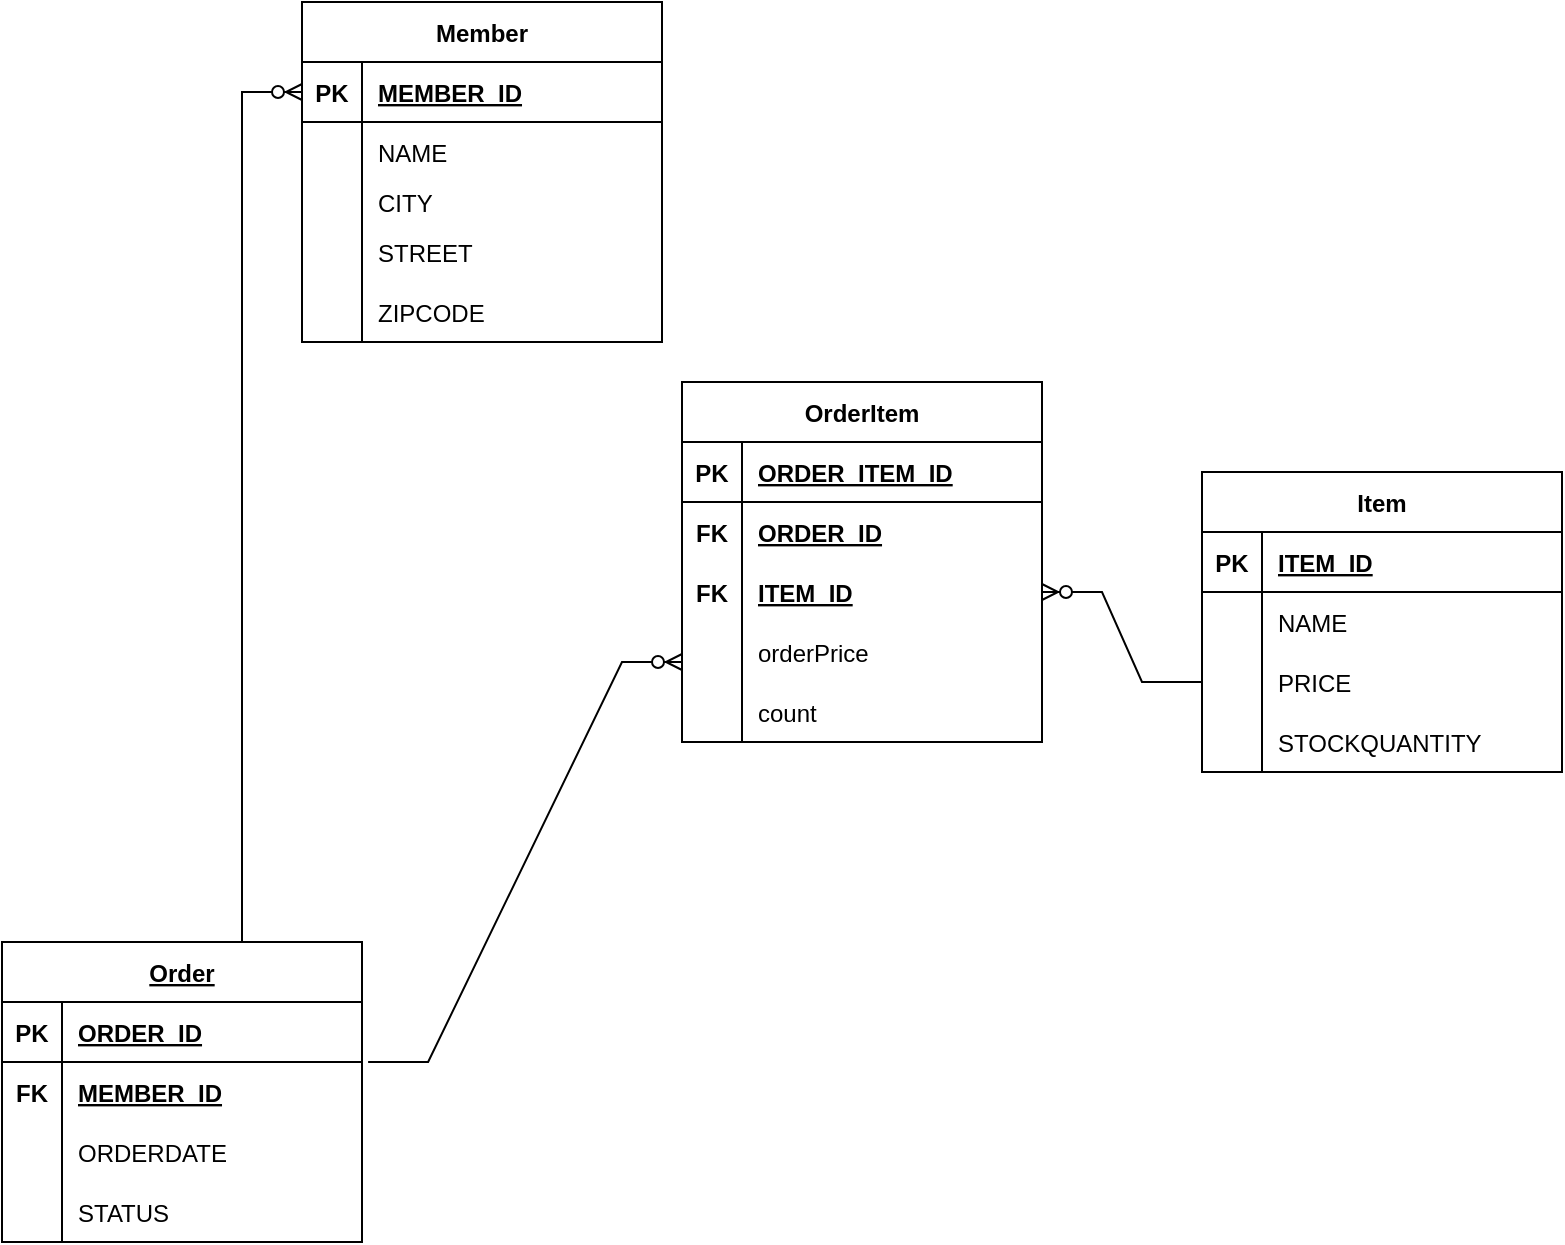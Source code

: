 <mxfile version="18.1.2" type="github">
  <diagram id="QHNj8uAAhanvFHb36Kav" name="Page-1">
    <mxGraphModel dx="898" dy="1346" grid="1" gridSize="10" guides="1" tooltips="1" connect="1" arrows="1" fold="1" page="1" pageScale="1" pageWidth="827" pageHeight="1169" math="0" shadow="0">
      <root>
        <mxCell id="0" />
        <mxCell id="1" parent="0" />
        <mxCell id="oqWy4kl2ONpvdoSyb5xP-1" value="Member" style="shape=table;startSize=30;container=1;collapsible=1;childLayout=tableLayout;fixedRows=1;rowLines=0;fontStyle=1;align=center;resizeLast=1;" vertex="1" parent="1">
          <mxGeometry x="160" y="10" width="180" height="170" as="geometry" />
        </mxCell>
        <mxCell id="oqWy4kl2ONpvdoSyb5xP-2" value="" style="shape=tableRow;horizontal=0;startSize=0;swimlaneHead=0;swimlaneBody=0;fillColor=none;collapsible=0;dropTarget=0;points=[[0,0.5],[1,0.5]];portConstraint=eastwest;top=0;left=0;right=0;bottom=1;" vertex="1" parent="oqWy4kl2ONpvdoSyb5xP-1">
          <mxGeometry y="30" width="180" height="30" as="geometry" />
        </mxCell>
        <mxCell id="oqWy4kl2ONpvdoSyb5xP-3" value="PK" style="shape=partialRectangle;connectable=0;fillColor=none;top=0;left=0;bottom=0;right=0;fontStyle=1;overflow=hidden;" vertex="1" parent="oqWy4kl2ONpvdoSyb5xP-2">
          <mxGeometry width="30" height="30" as="geometry">
            <mxRectangle width="30" height="30" as="alternateBounds" />
          </mxGeometry>
        </mxCell>
        <mxCell id="oqWy4kl2ONpvdoSyb5xP-4" value="MEMBER_ID" style="shape=partialRectangle;connectable=0;fillColor=none;top=0;left=0;bottom=0;right=0;align=left;spacingLeft=6;fontStyle=5;overflow=hidden;" vertex="1" parent="oqWy4kl2ONpvdoSyb5xP-2">
          <mxGeometry x="30" width="150" height="30" as="geometry">
            <mxRectangle width="150" height="30" as="alternateBounds" />
          </mxGeometry>
        </mxCell>
        <mxCell id="oqWy4kl2ONpvdoSyb5xP-5" value="" style="shape=tableRow;horizontal=0;startSize=0;swimlaneHead=0;swimlaneBody=0;fillColor=none;collapsible=0;dropTarget=0;points=[[0,0.5],[1,0.5]];portConstraint=eastwest;top=0;left=0;right=0;bottom=0;" vertex="1" parent="oqWy4kl2ONpvdoSyb5xP-1">
          <mxGeometry y="60" width="180" height="30" as="geometry" />
        </mxCell>
        <mxCell id="oqWy4kl2ONpvdoSyb5xP-6" value="" style="shape=partialRectangle;connectable=0;fillColor=none;top=0;left=0;bottom=0;right=0;editable=1;overflow=hidden;" vertex="1" parent="oqWy4kl2ONpvdoSyb5xP-5">
          <mxGeometry width="30" height="30" as="geometry">
            <mxRectangle width="30" height="30" as="alternateBounds" />
          </mxGeometry>
        </mxCell>
        <mxCell id="oqWy4kl2ONpvdoSyb5xP-7" value="NAME" style="shape=partialRectangle;connectable=0;fillColor=none;top=0;left=0;bottom=0;right=0;align=left;spacingLeft=6;overflow=hidden;" vertex="1" parent="oqWy4kl2ONpvdoSyb5xP-5">
          <mxGeometry x="30" width="150" height="30" as="geometry">
            <mxRectangle width="150" height="30" as="alternateBounds" />
          </mxGeometry>
        </mxCell>
        <mxCell id="oqWy4kl2ONpvdoSyb5xP-8" value="" style="shape=tableRow;horizontal=0;startSize=0;swimlaneHead=0;swimlaneBody=0;fillColor=none;collapsible=0;dropTarget=0;points=[[0,0.5],[1,0.5]];portConstraint=eastwest;top=0;left=0;right=0;bottom=0;" vertex="1" parent="oqWy4kl2ONpvdoSyb5xP-1">
          <mxGeometry y="90" width="180" height="20" as="geometry" />
        </mxCell>
        <mxCell id="oqWy4kl2ONpvdoSyb5xP-9" value="" style="shape=partialRectangle;connectable=0;fillColor=none;top=0;left=0;bottom=0;right=0;editable=1;overflow=hidden;" vertex="1" parent="oqWy4kl2ONpvdoSyb5xP-8">
          <mxGeometry width="30" height="20" as="geometry">
            <mxRectangle width="30" height="20" as="alternateBounds" />
          </mxGeometry>
        </mxCell>
        <mxCell id="oqWy4kl2ONpvdoSyb5xP-10" value="CITY" style="shape=partialRectangle;connectable=0;fillColor=none;top=0;left=0;bottom=0;right=0;align=left;spacingLeft=6;overflow=hidden;" vertex="1" parent="oqWy4kl2ONpvdoSyb5xP-8">
          <mxGeometry x="30" width="150" height="20" as="geometry">
            <mxRectangle width="150" height="20" as="alternateBounds" />
          </mxGeometry>
        </mxCell>
        <mxCell id="oqWy4kl2ONpvdoSyb5xP-11" value="" style="shape=tableRow;horizontal=0;startSize=0;swimlaneHead=0;swimlaneBody=0;fillColor=none;collapsible=0;dropTarget=0;points=[[0,0.5],[1,0.5]];portConstraint=eastwest;top=0;left=0;right=0;bottom=0;" vertex="1" parent="oqWy4kl2ONpvdoSyb5xP-1">
          <mxGeometry y="110" width="180" height="30" as="geometry" />
        </mxCell>
        <mxCell id="oqWy4kl2ONpvdoSyb5xP-12" value="" style="shape=partialRectangle;connectable=0;fillColor=none;top=0;left=0;bottom=0;right=0;editable=1;overflow=hidden;" vertex="1" parent="oqWy4kl2ONpvdoSyb5xP-11">
          <mxGeometry width="30" height="30" as="geometry">
            <mxRectangle width="30" height="30" as="alternateBounds" />
          </mxGeometry>
        </mxCell>
        <mxCell id="oqWy4kl2ONpvdoSyb5xP-13" value="STREET" style="shape=partialRectangle;connectable=0;fillColor=none;top=0;left=0;bottom=0;right=0;align=left;spacingLeft=6;overflow=hidden;" vertex="1" parent="oqWy4kl2ONpvdoSyb5xP-11">
          <mxGeometry x="30" width="150" height="30" as="geometry">
            <mxRectangle width="150" height="30" as="alternateBounds" />
          </mxGeometry>
        </mxCell>
        <mxCell id="oqWy4kl2ONpvdoSyb5xP-55" value="" style="shape=tableRow;horizontal=0;startSize=0;swimlaneHead=0;swimlaneBody=0;fillColor=none;collapsible=0;dropTarget=0;points=[[0,0.5],[1,0.5]];portConstraint=eastwest;top=0;left=0;right=0;bottom=0;" vertex="1" parent="oqWy4kl2ONpvdoSyb5xP-1">
          <mxGeometry y="140" width="180" height="30" as="geometry" />
        </mxCell>
        <mxCell id="oqWy4kl2ONpvdoSyb5xP-56" value="" style="shape=partialRectangle;connectable=0;fillColor=none;top=0;left=0;bottom=0;right=0;editable=1;overflow=hidden;" vertex="1" parent="oqWy4kl2ONpvdoSyb5xP-55">
          <mxGeometry width="30" height="30" as="geometry">
            <mxRectangle width="30" height="30" as="alternateBounds" />
          </mxGeometry>
        </mxCell>
        <mxCell id="oqWy4kl2ONpvdoSyb5xP-57" value="ZIPCODE" style="shape=partialRectangle;connectable=0;fillColor=none;top=0;left=0;bottom=0;right=0;align=left;spacingLeft=6;overflow=hidden;" vertex="1" parent="oqWy4kl2ONpvdoSyb5xP-55">
          <mxGeometry x="30" width="150" height="30" as="geometry">
            <mxRectangle width="150" height="30" as="alternateBounds" />
          </mxGeometry>
        </mxCell>
        <mxCell id="oqWy4kl2ONpvdoSyb5xP-14" value="Order" style="shape=table;startSize=30;container=1;collapsible=1;childLayout=tableLayout;fixedRows=1;rowLines=0;fontStyle=5;align=center;resizeLast=1;" vertex="1" parent="1">
          <mxGeometry x="10" y="480" width="180" height="150" as="geometry" />
        </mxCell>
        <mxCell id="oqWy4kl2ONpvdoSyb5xP-15" value="" style="shape=tableRow;horizontal=0;startSize=0;swimlaneHead=0;swimlaneBody=0;fillColor=none;collapsible=0;dropTarget=0;points=[[0,0.5],[1,0.5]];portConstraint=eastwest;top=0;left=0;right=0;bottom=1;" vertex="1" parent="oqWy4kl2ONpvdoSyb5xP-14">
          <mxGeometry y="30" width="180" height="30" as="geometry" />
        </mxCell>
        <mxCell id="oqWy4kl2ONpvdoSyb5xP-16" value="PK" style="shape=partialRectangle;connectable=0;fillColor=none;top=0;left=0;bottom=0;right=0;fontStyle=1;overflow=hidden;" vertex="1" parent="oqWy4kl2ONpvdoSyb5xP-15">
          <mxGeometry width="30" height="30" as="geometry">
            <mxRectangle width="30" height="30" as="alternateBounds" />
          </mxGeometry>
        </mxCell>
        <mxCell id="oqWy4kl2ONpvdoSyb5xP-17" value="ORDER_ID" style="shape=partialRectangle;connectable=0;fillColor=none;top=0;left=0;bottom=0;right=0;align=left;spacingLeft=6;fontStyle=5;overflow=hidden;" vertex="1" parent="oqWy4kl2ONpvdoSyb5xP-15">
          <mxGeometry x="30" width="150" height="30" as="geometry">
            <mxRectangle width="150" height="30" as="alternateBounds" />
          </mxGeometry>
        </mxCell>
        <mxCell id="oqWy4kl2ONpvdoSyb5xP-18" value="" style="shape=tableRow;horizontal=0;startSize=0;swimlaneHead=0;swimlaneBody=0;fillColor=none;collapsible=0;dropTarget=0;points=[[0,0.5],[1,0.5]];portConstraint=eastwest;top=0;left=0;right=0;bottom=0;" vertex="1" parent="oqWy4kl2ONpvdoSyb5xP-14">
          <mxGeometry y="60" width="180" height="30" as="geometry" />
        </mxCell>
        <mxCell id="oqWy4kl2ONpvdoSyb5xP-19" value="FK" style="shape=partialRectangle;connectable=0;fillColor=none;top=0;left=0;bottom=0;right=0;editable=1;overflow=hidden;fontStyle=1" vertex="1" parent="oqWy4kl2ONpvdoSyb5xP-18">
          <mxGeometry width="30" height="30" as="geometry">
            <mxRectangle width="30" height="30" as="alternateBounds" />
          </mxGeometry>
        </mxCell>
        <mxCell id="oqWy4kl2ONpvdoSyb5xP-20" value="MEMBER_ID" style="shape=partialRectangle;connectable=0;fillColor=none;top=0;left=0;bottom=0;right=0;align=left;spacingLeft=6;overflow=hidden;fontStyle=5" vertex="1" parent="oqWy4kl2ONpvdoSyb5xP-18">
          <mxGeometry x="30" width="150" height="30" as="geometry">
            <mxRectangle width="150" height="30" as="alternateBounds" />
          </mxGeometry>
        </mxCell>
        <mxCell id="oqWy4kl2ONpvdoSyb5xP-21" value="" style="shape=tableRow;horizontal=0;startSize=0;swimlaneHead=0;swimlaneBody=0;fillColor=none;collapsible=0;dropTarget=0;points=[[0,0.5],[1,0.5]];portConstraint=eastwest;top=0;left=0;right=0;bottom=0;" vertex="1" parent="oqWy4kl2ONpvdoSyb5xP-14">
          <mxGeometry y="90" width="180" height="30" as="geometry" />
        </mxCell>
        <mxCell id="oqWy4kl2ONpvdoSyb5xP-22" value="" style="shape=partialRectangle;connectable=0;fillColor=none;top=0;left=0;bottom=0;right=0;editable=1;overflow=hidden;" vertex="1" parent="oqWy4kl2ONpvdoSyb5xP-21">
          <mxGeometry width="30" height="30" as="geometry">
            <mxRectangle width="30" height="30" as="alternateBounds" />
          </mxGeometry>
        </mxCell>
        <mxCell id="oqWy4kl2ONpvdoSyb5xP-23" value="ORDERDATE" style="shape=partialRectangle;connectable=0;fillColor=none;top=0;left=0;bottom=0;right=0;align=left;spacingLeft=6;overflow=hidden;" vertex="1" parent="oqWy4kl2ONpvdoSyb5xP-21">
          <mxGeometry x="30" width="150" height="30" as="geometry">
            <mxRectangle width="150" height="30" as="alternateBounds" />
          </mxGeometry>
        </mxCell>
        <mxCell id="oqWy4kl2ONpvdoSyb5xP-24" value="" style="shape=tableRow;horizontal=0;startSize=0;swimlaneHead=0;swimlaneBody=0;fillColor=none;collapsible=0;dropTarget=0;points=[[0,0.5],[1,0.5]];portConstraint=eastwest;top=0;left=0;right=0;bottom=0;" vertex="1" parent="oqWy4kl2ONpvdoSyb5xP-14">
          <mxGeometry y="120" width="180" height="30" as="geometry" />
        </mxCell>
        <mxCell id="oqWy4kl2ONpvdoSyb5xP-25" value="" style="shape=partialRectangle;connectable=0;fillColor=none;top=0;left=0;bottom=0;right=0;editable=1;overflow=hidden;" vertex="1" parent="oqWy4kl2ONpvdoSyb5xP-24">
          <mxGeometry width="30" height="30" as="geometry">
            <mxRectangle width="30" height="30" as="alternateBounds" />
          </mxGeometry>
        </mxCell>
        <mxCell id="oqWy4kl2ONpvdoSyb5xP-26" value="STATUS" style="shape=partialRectangle;connectable=0;fillColor=none;top=0;left=0;bottom=0;right=0;align=left;spacingLeft=6;overflow=hidden;" vertex="1" parent="oqWy4kl2ONpvdoSyb5xP-24">
          <mxGeometry x="30" width="150" height="30" as="geometry">
            <mxRectangle width="150" height="30" as="alternateBounds" />
          </mxGeometry>
        </mxCell>
        <mxCell id="oqWy4kl2ONpvdoSyb5xP-27" value="OrderItem" style="shape=table;startSize=30;container=1;collapsible=1;childLayout=tableLayout;fixedRows=1;rowLines=0;fontStyle=1;align=center;resizeLast=1;" vertex="1" parent="1">
          <mxGeometry x="350" y="200" width="180" height="180" as="geometry" />
        </mxCell>
        <mxCell id="oqWy4kl2ONpvdoSyb5xP-28" value="" style="shape=tableRow;horizontal=0;startSize=0;swimlaneHead=0;swimlaneBody=0;fillColor=none;collapsible=0;dropTarget=0;points=[[0,0.5],[1,0.5]];portConstraint=eastwest;top=0;left=0;right=0;bottom=1;" vertex="1" parent="oqWy4kl2ONpvdoSyb5xP-27">
          <mxGeometry y="30" width="180" height="30" as="geometry" />
        </mxCell>
        <mxCell id="oqWy4kl2ONpvdoSyb5xP-29" value="PK" style="shape=partialRectangle;connectable=0;fillColor=none;top=0;left=0;bottom=0;right=0;fontStyle=1;overflow=hidden;" vertex="1" parent="oqWy4kl2ONpvdoSyb5xP-28">
          <mxGeometry width="30" height="30" as="geometry">
            <mxRectangle width="30" height="30" as="alternateBounds" />
          </mxGeometry>
        </mxCell>
        <mxCell id="oqWy4kl2ONpvdoSyb5xP-30" value="ORDER_ITEM_ID" style="shape=partialRectangle;connectable=0;fillColor=none;top=0;left=0;bottom=0;right=0;align=left;spacingLeft=6;fontStyle=5;overflow=hidden;" vertex="1" parent="oqWy4kl2ONpvdoSyb5xP-28">
          <mxGeometry x="30" width="150" height="30" as="geometry">
            <mxRectangle width="150" height="30" as="alternateBounds" />
          </mxGeometry>
        </mxCell>
        <mxCell id="oqWy4kl2ONpvdoSyb5xP-31" value="" style="shape=tableRow;horizontal=0;startSize=0;swimlaneHead=0;swimlaneBody=0;fillColor=none;collapsible=0;dropTarget=0;points=[[0,0.5],[1,0.5]];portConstraint=eastwest;top=0;left=0;right=0;bottom=0;" vertex="1" parent="oqWy4kl2ONpvdoSyb5xP-27">
          <mxGeometry y="60" width="180" height="30" as="geometry" />
        </mxCell>
        <mxCell id="oqWy4kl2ONpvdoSyb5xP-32" value="FK" style="shape=partialRectangle;connectable=0;fillColor=none;top=0;left=0;bottom=0;right=0;editable=1;overflow=hidden;fontStyle=1" vertex="1" parent="oqWy4kl2ONpvdoSyb5xP-31">
          <mxGeometry width="30" height="30" as="geometry">
            <mxRectangle width="30" height="30" as="alternateBounds" />
          </mxGeometry>
        </mxCell>
        <mxCell id="oqWy4kl2ONpvdoSyb5xP-33" value="ORDER_ID" style="shape=partialRectangle;connectable=0;fillColor=none;top=0;left=0;bottom=0;right=0;align=left;spacingLeft=6;overflow=hidden;fontStyle=5" vertex="1" parent="oqWy4kl2ONpvdoSyb5xP-31">
          <mxGeometry x="30" width="150" height="30" as="geometry">
            <mxRectangle width="150" height="30" as="alternateBounds" />
          </mxGeometry>
        </mxCell>
        <mxCell id="oqWy4kl2ONpvdoSyb5xP-34" value="" style="shape=tableRow;horizontal=0;startSize=0;swimlaneHead=0;swimlaneBody=0;fillColor=none;collapsible=0;dropTarget=0;points=[[0,0.5],[1,0.5]];portConstraint=eastwest;top=0;left=0;right=0;bottom=0;" vertex="1" parent="oqWy4kl2ONpvdoSyb5xP-27">
          <mxGeometry y="90" width="180" height="30" as="geometry" />
        </mxCell>
        <mxCell id="oqWy4kl2ONpvdoSyb5xP-35" value="FK" style="shape=partialRectangle;connectable=0;fillColor=none;top=0;left=0;bottom=0;right=0;editable=1;overflow=hidden;fontStyle=1" vertex="1" parent="oqWy4kl2ONpvdoSyb5xP-34">
          <mxGeometry width="30" height="30" as="geometry">
            <mxRectangle width="30" height="30" as="alternateBounds" />
          </mxGeometry>
        </mxCell>
        <mxCell id="oqWy4kl2ONpvdoSyb5xP-36" value="ITEM_ID" style="shape=partialRectangle;connectable=0;fillColor=none;top=0;left=0;bottom=0;right=0;align=left;spacingLeft=6;overflow=hidden;fontStyle=5" vertex="1" parent="oqWy4kl2ONpvdoSyb5xP-34">
          <mxGeometry x="30" width="150" height="30" as="geometry">
            <mxRectangle width="150" height="30" as="alternateBounds" />
          </mxGeometry>
        </mxCell>
        <mxCell id="oqWy4kl2ONpvdoSyb5xP-37" value="" style="shape=tableRow;horizontal=0;startSize=0;swimlaneHead=0;swimlaneBody=0;fillColor=none;collapsible=0;dropTarget=0;points=[[0,0.5],[1,0.5]];portConstraint=eastwest;top=0;left=0;right=0;bottom=0;" vertex="1" parent="oqWy4kl2ONpvdoSyb5xP-27">
          <mxGeometry y="120" width="180" height="30" as="geometry" />
        </mxCell>
        <mxCell id="oqWy4kl2ONpvdoSyb5xP-38" value="" style="shape=partialRectangle;connectable=0;fillColor=none;top=0;left=0;bottom=0;right=0;editable=1;overflow=hidden;" vertex="1" parent="oqWy4kl2ONpvdoSyb5xP-37">
          <mxGeometry width="30" height="30" as="geometry">
            <mxRectangle width="30" height="30" as="alternateBounds" />
          </mxGeometry>
        </mxCell>
        <mxCell id="oqWy4kl2ONpvdoSyb5xP-39" value="orderPrice" style="shape=partialRectangle;connectable=0;fillColor=none;top=0;left=0;bottom=0;right=0;align=left;spacingLeft=6;overflow=hidden;" vertex="1" parent="oqWy4kl2ONpvdoSyb5xP-37">
          <mxGeometry x="30" width="150" height="30" as="geometry">
            <mxRectangle width="150" height="30" as="alternateBounds" />
          </mxGeometry>
        </mxCell>
        <mxCell id="oqWy4kl2ONpvdoSyb5xP-64" value="" style="shape=tableRow;horizontal=0;startSize=0;swimlaneHead=0;swimlaneBody=0;fillColor=none;collapsible=0;dropTarget=0;points=[[0,0.5],[1,0.5]];portConstraint=eastwest;top=0;left=0;right=0;bottom=0;" vertex="1" parent="oqWy4kl2ONpvdoSyb5xP-27">
          <mxGeometry y="150" width="180" height="30" as="geometry" />
        </mxCell>
        <mxCell id="oqWy4kl2ONpvdoSyb5xP-65" value="" style="shape=partialRectangle;connectable=0;fillColor=none;top=0;left=0;bottom=0;right=0;editable=1;overflow=hidden;" vertex="1" parent="oqWy4kl2ONpvdoSyb5xP-64">
          <mxGeometry width="30" height="30" as="geometry">
            <mxRectangle width="30" height="30" as="alternateBounds" />
          </mxGeometry>
        </mxCell>
        <mxCell id="oqWy4kl2ONpvdoSyb5xP-66" value="count" style="shape=partialRectangle;connectable=0;fillColor=none;top=0;left=0;bottom=0;right=0;align=left;spacingLeft=6;overflow=hidden;" vertex="1" parent="oqWy4kl2ONpvdoSyb5xP-64">
          <mxGeometry x="30" width="150" height="30" as="geometry">
            <mxRectangle width="150" height="30" as="alternateBounds" />
          </mxGeometry>
        </mxCell>
        <mxCell id="oqWy4kl2ONpvdoSyb5xP-40" value="Item" style="shape=table;startSize=30;container=1;collapsible=1;childLayout=tableLayout;fixedRows=1;rowLines=0;fontStyle=1;align=center;resizeLast=1;" vertex="1" parent="1">
          <mxGeometry x="610" y="245" width="180" height="150" as="geometry" />
        </mxCell>
        <mxCell id="oqWy4kl2ONpvdoSyb5xP-41" value="" style="shape=tableRow;horizontal=0;startSize=0;swimlaneHead=0;swimlaneBody=0;fillColor=none;collapsible=0;dropTarget=0;points=[[0,0.5],[1,0.5]];portConstraint=eastwest;top=0;left=0;right=0;bottom=1;" vertex="1" parent="oqWy4kl2ONpvdoSyb5xP-40">
          <mxGeometry y="30" width="180" height="30" as="geometry" />
        </mxCell>
        <mxCell id="oqWy4kl2ONpvdoSyb5xP-42" value="PK" style="shape=partialRectangle;connectable=0;fillColor=none;top=0;left=0;bottom=0;right=0;fontStyle=1;overflow=hidden;" vertex="1" parent="oqWy4kl2ONpvdoSyb5xP-41">
          <mxGeometry width="30" height="30" as="geometry">
            <mxRectangle width="30" height="30" as="alternateBounds" />
          </mxGeometry>
        </mxCell>
        <mxCell id="oqWy4kl2ONpvdoSyb5xP-43" value="ITEM_ID" style="shape=partialRectangle;connectable=0;fillColor=none;top=0;left=0;bottom=0;right=0;align=left;spacingLeft=6;fontStyle=5;overflow=hidden;" vertex="1" parent="oqWy4kl2ONpvdoSyb5xP-41">
          <mxGeometry x="30" width="150" height="30" as="geometry">
            <mxRectangle width="150" height="30" as="alternateBounds" />
          </mxGeometry>
        </mxCell>
        <mxCell id="oqWy4kl2ONpvdoSyb5xP-44" value="" style="shape=tableRow;horizontal=0;startSize=0;swimlaneHead=0;swimlaneBody=0;fillColor=none;collapsible=0;dropTarget=0;points=[[0,0.5],[1,0.5]];portConstraint=eastwest;top=0;left=0;right=0;bottom=0;" vertex="1" parent="oqWy4kl2ONpvdoSyb5xP-40">
          <mxGeometry y="60" width="180" height="30" as="geometry" />
        </mxCell>
        <mxCell id="oqWy4kl2ONpvdoSyb5xP-45" value="" style="shape=partialRectangle;connectable=0;fillColor=none;top=0;left=0;bottom=0;right=0;editable=1;overflow=hidden;" vertex="1" parent="oqWy4kl2ONpvdoSyb5xP-44">
          <mxGeometry width="30" height="30" as="geometry">
            <mxRectangle width="30" height="30" as="alternateBounds" />
          </mxGeometry>
        </mxCell>
        <mxCell id="oqWy4kl2ONpvdoSyb5xP-46" value="NAME" style="shape=partialRectangle;connectable=0;fillColor=none;top=0;left=0;bottom=0;right=0;align=left;spacingLeft=6;overflow=hidden;" vertex="1" parent="oqWy4kl2ONpvdoSyb5xP-44">
          <mxGeometry x="30" width="150" height="30" as="geometry">
            <mxRectangle width="150" height="30" as="alternateBounds" />
          </mxGeometry>
        </mxCell>
        <mxCell id="oqWy4kl2ONpvdoSyb5xP-47" value="" style="shape=tableRow;horizontal=0;startSize=0;swimlaneHead=0;swimlaneBody=0;fillColor=none;collapsible=0;dropTarget=0;points=[[0,0.5],[1,0.5]];portConstraint=eastwest;top=0;left=0;right=0;bottom=0;" vertex="1" parent="oqWy4kl2ONpvdoSyb5xP-40">
          <mxGeometry y="90" width="180" height="30" as="geometry" />
        </mxCell>
        <mxCell id="oqWy4kl2ONpvdoSyb5xP-48" value="" style="shape=partialRectangle;connectable=0;fillColor=none;top=0;left=0;bottom=0;right=0;editable=1;overflow=hidden;" vertex="1" parent="oqWy4kl2ONpvdoSyb5xP-47">
          <mxGeometry width="30" height="30" as="geometry">
            <mxRectangle width="30" height="30" as="alternateBounds" />
          </mxGeometry>
        </mxCell>
        <mxCell id="oqWy4kl2ONpvdoSyb5xP-49" value="PRICE" style="shape=partialRectangle;connectable=0;fillColor=none;top=0;left=0;bottom=0;right=0;align=left;spacingLeft=6;overflow=hidden;" vertex="1" parent="oqWy4kl2ONpvdoSyb5xP-47">
          <mxGeometry x="30" width="150" height="30" as="geometry">
            <mxRectangle width="150" height="30" as="alternateBounds" />
          </mxGeometry>
        </mxCell>
        <mxCell id="oqWy4kl2ONpvdoSyb5xP-50" value="" style="shape=tableRow;horizontal=0;startSize=0;swimlaneHead=0;swimlaneBody=0;fillColor=none;collapsible=0;dropTarget=0;points=[[0,0.5],[1,0.5]];portConstraint=eastwest;top=0;left=0;right=0;bottom=0;" vertex="1" parent="oqWy4kl2ONpvdoSyb5xP-40">
          <mxGeometry y="120" width="180" height="30" as="geometry" />
        </mxCell>
        <mxCell id="oqWy4kl2ONpvdoSyb5xP-51" value="" style="shape=partialRectangle;connectable=0;fillColor=none;top=0;left=0;bottom=0;right=0;editable=1;overflow=hidden;" vertex="1" parent="oqWy4kl2ONpvdoSyb5xP-50">
          <mxGeometry width="30" height="30" as="geometry">
            <mxRectangle width="30" height="30" as="alternateBounds" />
          </mxGeometry>
        </mxCell>
        <mxCell id="oqWy4kl2ONpvdoSyb5xP-52" value="STOCKQUANTITY" style="shape=partialRectangle;connectable=0;fillColor=none;top=0;left=0;bottom=0;right=0;align=left;spacingLeft=6;overflow=hidden;" vertex="1" parent="oqWy4kl2ONpvdoSyb5xP-50">
          <mxGeometry x="30" width="150" height="30" as="geometry">
            <mxRectangle width="150" height="30" as="alternateBounds" />
          </mxGeometry>
        </mxCell>
        <mxCell id="oqWy4kl2ONpvdoSyb5xP-79" value="" style="edgeStyle=entityRelationEdgeStyle;fontSize=12;html=1;endArrow=ERzeroToMany;endFill=1;rounded=0;exitX=0;exitY=0.5;exitDx=0;exitDy=0;" edge="1" parent="1" source="oqWy4kl2ONpvdoSyb5xP-47" target="oqWy4kl2ONpvdoSyb5xP-34">
          <mxGeometry width="100" height="100" relative="1" as="geometry">
            <mxPoint x="550" y="370" as="sourcePoint" />
            <mxPoint x="514" y="310" as="targetPoint" />
          </mxGeometry>
        </mxCell>
        <mxCell id="oqWy4kl2ONpvdoSyb5xP-80" value="" style="edgeStyle=entityRelationEdgeStyle;fontSize=12;html=1;endArrow=ERzeroToMany;endFill=1;rounded=0;exitX=1.017;exitY=1;exitDx=0;exitDy=0;exitPerimeter=0;" edge="1" parent="1" source="oqWy4kl2ONpvdoSyb5xP-15">
          <mxGeometry width="100" height="100" relative="1" as="geometry">
            <mxPoint x="250" y="440" as="sourcePoint" />
            <mxPoint x="350" y="340" as="targetPoint" />
          </mxGeometry>
        </mxCell>
        <mxCell id="oqWy4kl2ONpvdoSyb5xP-83" value="" style="edgeStyle=entityRelationEdgeStyle;fontSize=12;html=1;endArrow=ERzeroToMany;endFill=1;rounded=0;exitX=0.5;exitY=0;exitDx=0;exitDy=0;entryX=0;entryY=0.5;entryDx=0;entryDy=0;" edge="1" parent="1" source="oqWy4kl2ONpvdoSyb5xP-14" target="oqWy4kl2ONpvdoSyb5xP-2">
          <mxGeometry width="100" height="100" relative="1" as="geometry">
            <mxPoint x="90" y="380" as="sourcePoint" />
            <mxPoint x="50" y="230" as="targetPoint" />
          </mxGeometry>
        </mxCell>
      </root>
    </mxGraphModel>
  </diagram>
</mxfile>
